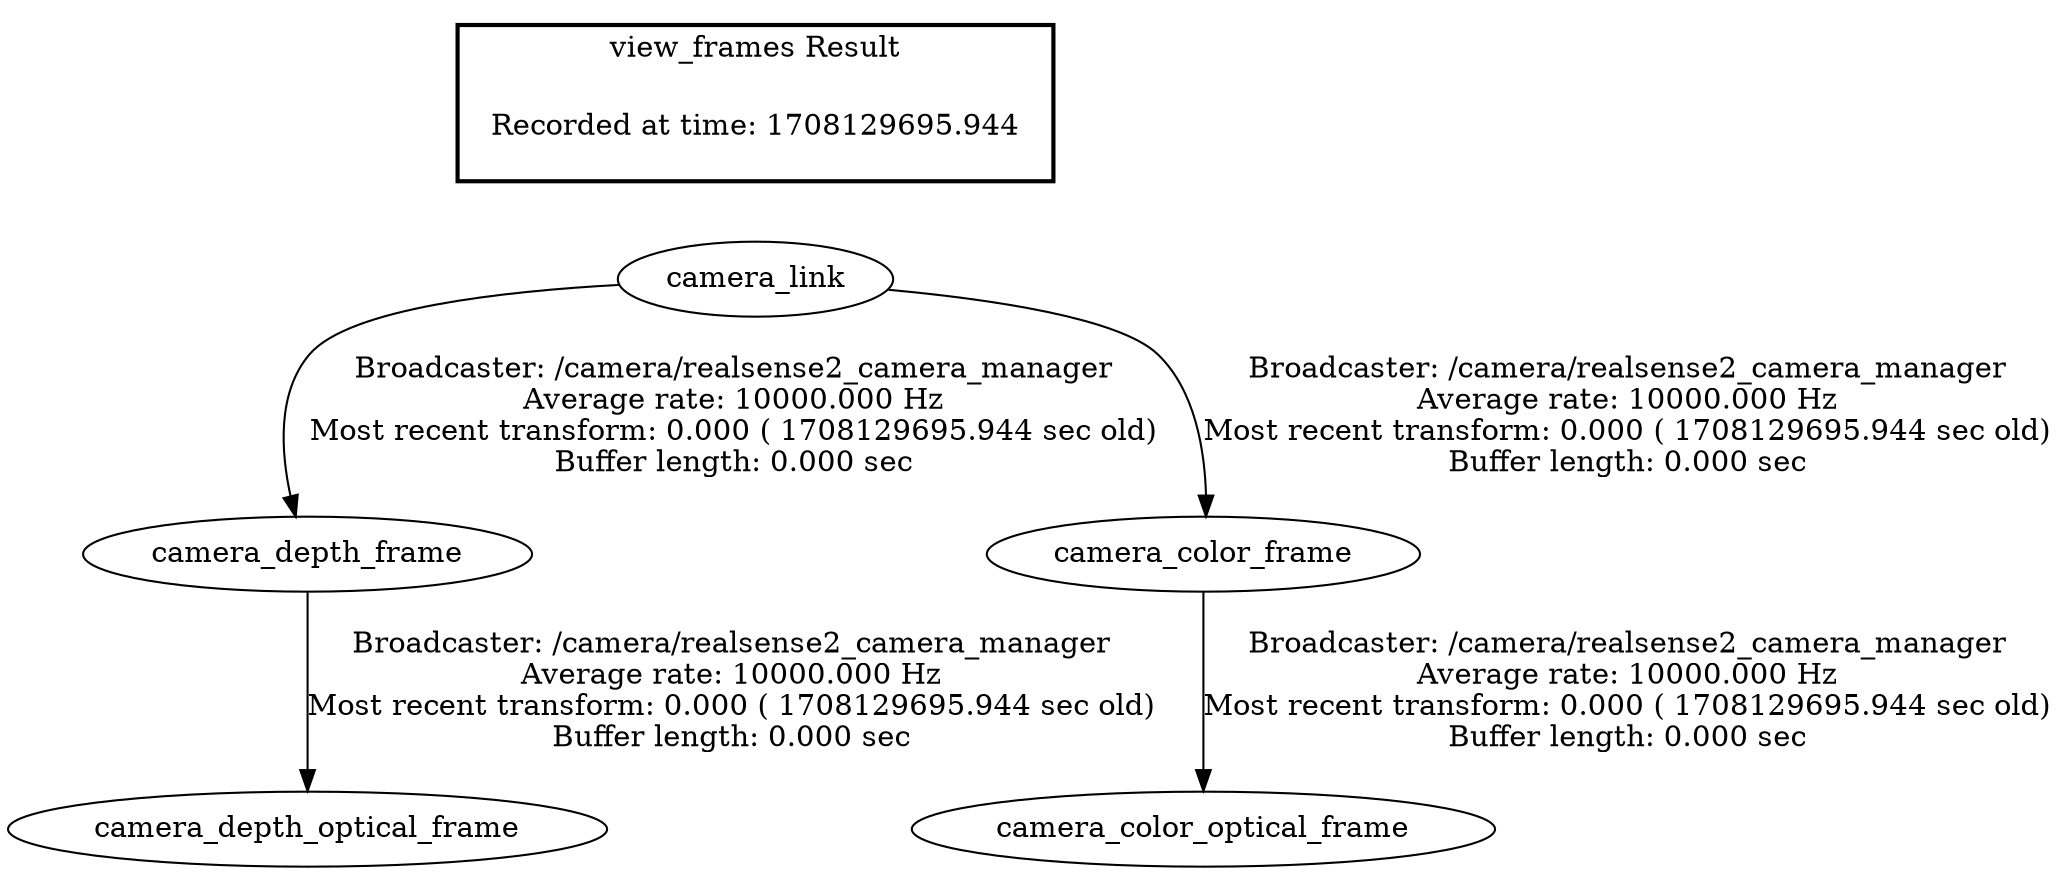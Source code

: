 digraph G {
"camera_link" -> "camera_depth_frame"[label="Broadcaster: /camera/realsense2_camera_manager\nAverage rate: 10000.000 Hz\nMost recent transform: 0.000 ( 1708129695.944 sec old)\nBuffer length: 0.000 sec\n"];
"camera_depth_frame" -> "camera_depth_optical_frame"[label="Broadcaster: /camera/realsense2_camera_manager\nAverage rate: 10000.000 Hz\nMost recent transform: 0.000 ( 1708129695.944 sec old)\nBuffer length: 0.000 sec\n"];
"camera_link" -> "camera_color_frame"[label="Broadcaster: /camera/realsense2_camera_manager\nAverage rate: 10000.000 Hz\nMost recent transform: 0.000 ( 1708129695.944 sec old)\nBuffer length: 0.000 sec\n"];
"camera_color_frame" -> "camera_color_optical_frame"[label="Broadcaster: /camera/realsense2_camera_manager\nAverage rate: 10000.000 Hz\nMost recent transform: 0.000 ( 1708129695.944 sec old)\nBuffer length: 0.000 sec\n"];
edge [style=invis];
 subgraph cluster_legend { style=bold; color=black; label ="view_frames Result";
"Recorded at time: 1708129695.944"[ shape=plaintext ] ;
 }->"camera_link";
}